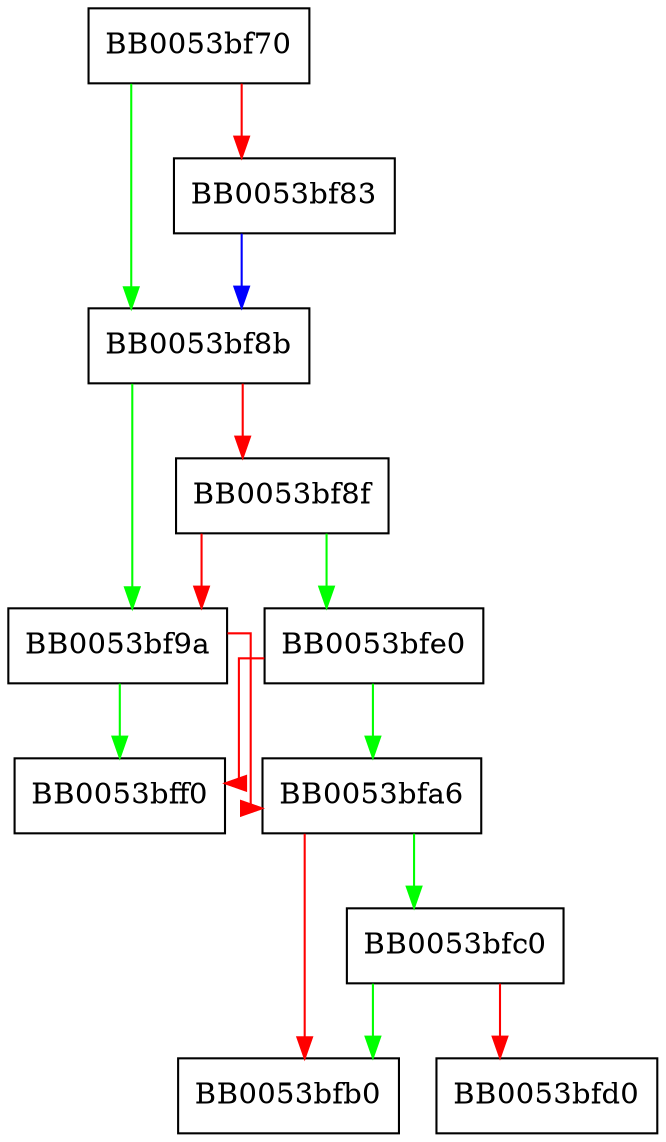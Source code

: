 digraph BN_asc2bn {
  node [shape="box"];
  graph [splines=ortho];
  BB0053bf70 -> BB0053bf8b [color="green"];
  BB0053bf70 -> BB0053bf83 [color="red"];
  BB0053bf83 -> BB0053bf8b [color="blue"];
  BB0053bf8b -> BB0053bf9a [color="green"];
  BB0053bf8b -> BB0053bf8f [color="red"];
  BB0053bf8f -> BB0053bfe0 [color="green"];
  BB0053bf8f -> BB0053bf9a [color="red"];
  BB0053bf9a -> BB0053bff0 [color="green"];
  BB0053bf9a -> BB0053bfa6 [color="red"];
  BB0053bfa6 -> BB0053bfc0 [color="green"];
  BB0053bfa6 -> BB0053bfb0 [color="red"];
  BB0053bfc0 -> BB0053bfb0 [color="green"];
  BB0053bfc0 -> BB0053bfd0 [color="red"];
  BB0053bfe0 -> BB0053bfa6 [color="green"];
  BB0053bfe0 -> BB0053bff0 [color="red"];
}